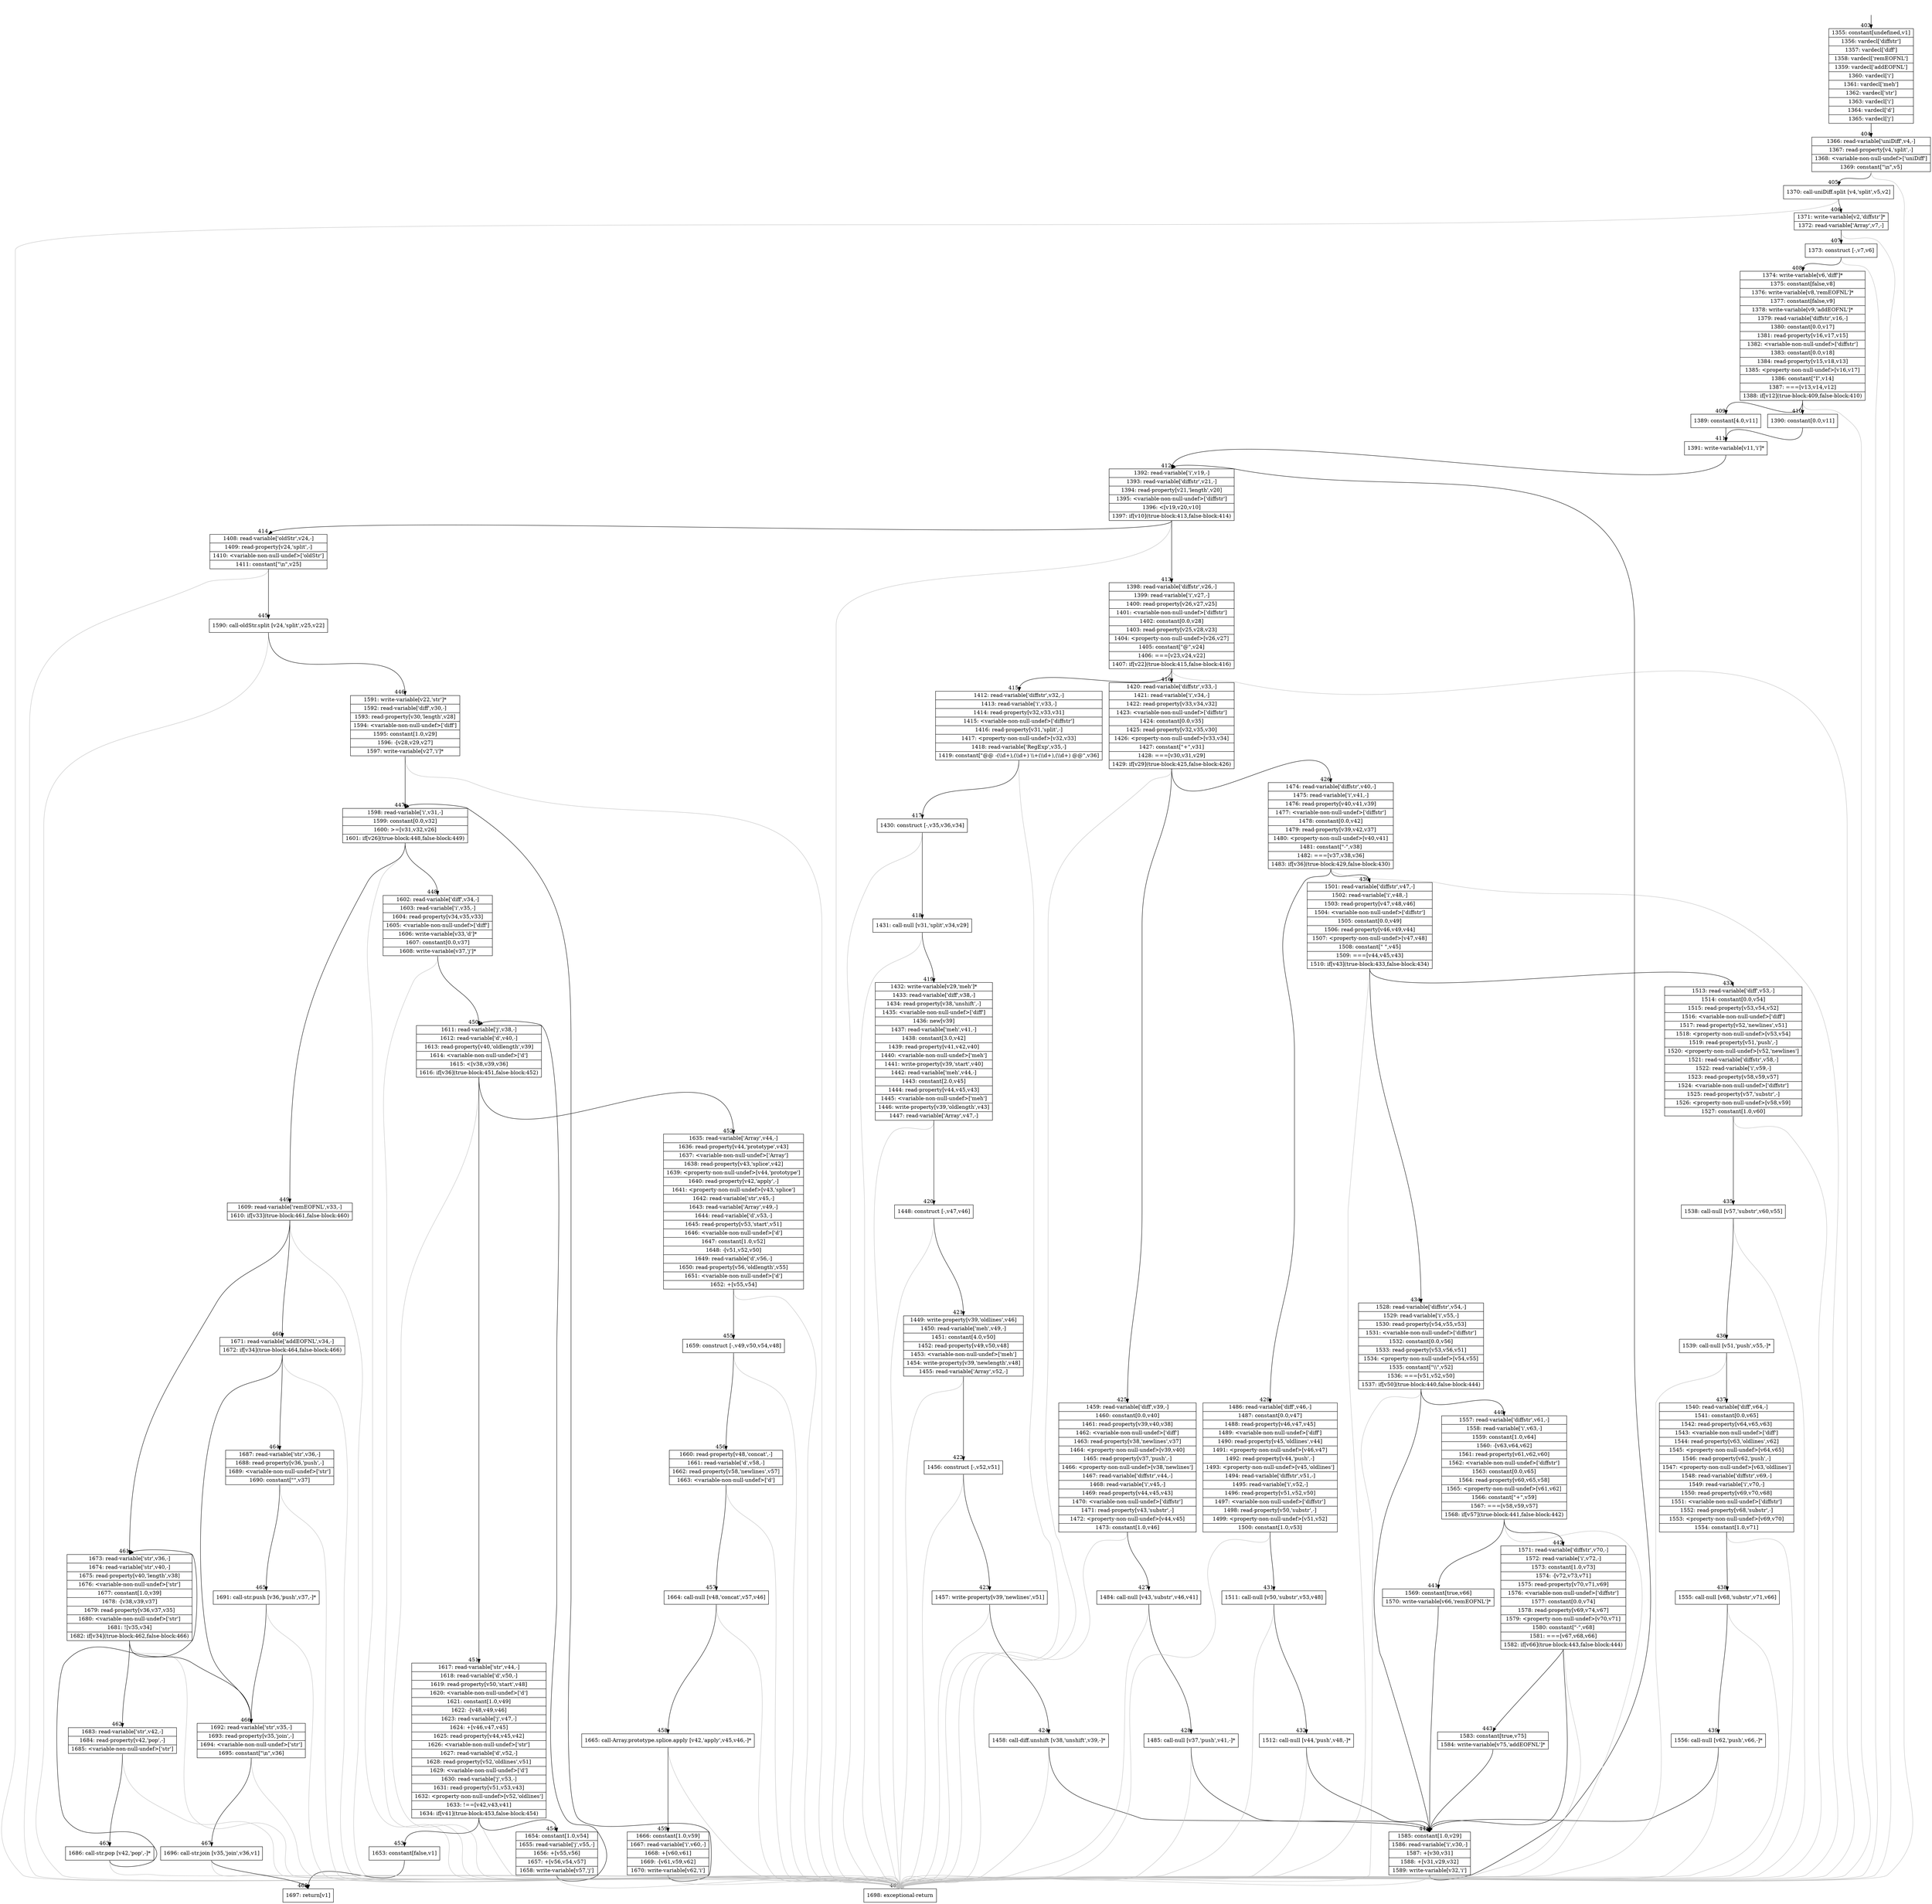 digraph {
rankdir="TD"
BB_entry35[shape=none,label=""];
BB_entry35 -> BB403 [tailport=s, headport=n, headlabel="    403"]
BB403 [shape=record label="{1355: constant[undefined,v1]|1356: vardecl['diffstr']|1357: vardecl['diff']|1358: vardecl['remEOFNL']|1359: vardecl['addEOFNL']|1360: vardecl['i']|1361: vardecl['meh']|1362: vardecl['str']|1363: vardecl['i']|1364: vardecl['d']|1365: vardecl['j']}" ] 
BB403 -> BB404 [tailport=s, headport=n, headlabel="      404"]
BB404 [shape=record label="{1366: read-variable['uniDiff',v4,-]|1367: read-property[v4,'split',-]|1368: \<variable-non-null-undef\>['uniDiff']|1369: constant[\"\\n\",v5]}" ] 
BB404 -> BB405 [tailport=s, headport=n, headlabel="      405"]
BB404 -> BB469 [tailport=s, headport=n, color=gray, headlabel="      469"]
BB405 [shape=record label="{1370: call-uniDiff.split [v4,'split',v5,v2]}" ] 
BB405 -> BB406 [tailport=s, headport=n, headlabel="      406"]
BB405 -> BB469 [tailport=s, headport=n, color=gray]
BB406 [shape=record label="{1371: write-variable[v2,'diffstr']*|1372: read-variable['Array',v7,-]}" ] 
BB406 -> BB407 [tailport=s, headport=n, headlabel="      407"]
BB406 -> BB469 [tailport=s, headport=n, color=gray]
BB407 [shape=record label="{1373: construct [-,v7,v6]}" ] 
BB407 -> BB408 [tailport=s, headport=n, headlabel="      408"]
BB407 -> BB469 [tailport=s, headport=n, color=gray]
BB408 [shape=record label="{1374: write-variable[v6,'diff']*|1375: constant[false,v8]|1376: write-variable[v8,'remEOFNL']*|1377: constant[false,v9]|1378: write-variable[v9,'addEOFNL']*|1379: read-variable['diffstr',v16,-]|1380: constant[0.0,v17]|1381: read-property[v16,v17,v15]|1382: \<variable-non-null-undef\>['diffstr']|1383: constant[0.0,v18]|1384: read-property[v15,v18,v13]|1385: \<property-non-null-undef\>[v16,v17]|1386: constant[\"I\",v14]|1387: ===[v13,v14,v12]|1388: if[v12](true-block:409,false-block:410)}" ] 
BB408 -> BB409 [tailport=s, headport=n, headlabel="      409"]
BB408 -> BB410 [tailport=s, headport=n, headlabel="      410"]
BB408 -> BB469 [tailport=s, headport=n, color=gray]
BB409 [shape=record label="{1389: constant[4.0,v11]}" ] 
BB409 -> BB411 [tailport=s, headport=n, headlabel="      411"]
BB410 [shape=record label="{1390: constant[0.0,v11]}" ] 
BB410 -> BB411 [tailport=s, headport=n]
BB411 [shape=record label="{1391: write-variable[v11,'i']*}" ] 
BB411 -> BB412 [tailport=s, headport=n, headlabel="      412"]
BB412 [shape=record label="{1392: read-variable['i',v19,-]|1393: read-variable['diffstr',v21,-]|1394: read-property[v21,'length',v20]|1395: \<variable-non-null-undef\>['diffstr']|1396: \<[v19,v20,v10]|1397: if[v10](true-block:413,false-block:414)}" ] 
BB412 -> BB413 [tailport=s, headport=n, headlabel="      413"]
BB412 -> BB414 [tailport=s, headport=n, headlabel="      414"]
BB412 -> BB469 [tailport=s, headport=n, color=gray]
BB413 [shape=record label="{1398: read-variable['diffstr',v26,-]|1399: read-variable['i',v27,-]|1400: read-property[v26,v27,v25]|1401: \<variable-non-null-undef\>['diffstr']|1402: constant[0.0,v28]|1403: read-property[v25,v28,v23]|1404: \<property-non-null-undef\>[v26,v27]|1405: constant[\"@\",v24]|1406: ===[v23,v24,v22]|1407: if[v22](true-block:415,false-block:416)}" ] 
BB413 -> BB415 [tailport=s, headport=n, headlabel="      415"]
BB413 -> BB416 [tailport=s, headport=n, headlabel="      416"]
BB413 -> BB469 [tailport=s, headport=n, color=gray]
BB414 [shape=record label="{1408: read-variable['oldStr',v24,-]|1409: read-property[v24,'split',-]|1410: \<variable-non-null-undef\>['oldStr']|1411: constant[\"\\n\",v25]}" ] 
BB414 -> BB445 [tailport=s, headport=n, headlabel="      445"]
BB414 -> BB469 [tailport=s, headport=n, color=gray]
BB415 [shape=record label="{1412: read-variable['diffstr',v32,-]|1413: read-variable['i',v33,-]|1414: read-property[v32,v33,v31]|1415: \<variable-non-null-undef\>['diffstr']|1416: read-property[v31,'split',-]|1417: \<property-non-null-undef\>[v32,v33]|1418: read-variable['RegExp',v35,-]|1419: constant[\"@@ -(\\\\d+),(\\\\d+) \\\\+(\\\\d+),(\\\\d+) @@\",v36]}" ] 
BB415 -> BB417 [tailport=s, headport=n, headlabel="      417"]
BB415 -> BB469 [tailport=s, headport=n, color=gray]
BB416 [shape=record label="{1420: read-variable['diffstr',v33,-]|1421: read-variable['i',v34,-]|1422: read-property[v33,v34,v32]|1423: \<variable-non-null-undef\>['diffstr']|1424: constant[0.0,v35]|1425: read-property[v32,v35,v30]|1426: \<property-non-null-undef\>[v33,v34]|1427: constant[\"+\",v31]|1428: ===[v30,v31,v29]|1429: if[v29](true-block:425,false-block:426)}" ] 
BB416 -> BB425 [tailport=s, headport=n, headlabel="      425"]
BB416 -> BB426 [tailport=s, headport=n, headlabel="      426"]
BB416 -> BB469 [tailport=s, headport=n, color=gray]
BB417 [shape=record label="{1430: construct [-,v35,v36,v34]}" ] 
BB417 -> BB418 [tailport=s, headport=n, headlabel="      418"]
BB417 -> BB469 [tailport=s, headport=n, color=gray]
BB418 [shape=record label="{1431: call-null [v31,'split',v34,v29]}" ] 
BB418 -> BB419 [tailport=s, headport=n, headlabel="      419"]
BB418 -> BB469 [tailport=s, headport=n, color=gray]
BB419 [shape=record label="{1432: write-variable[v29,'meh']*|1433: read-variable['diff',v38,-]|1434: read-property[v38,'unshift',-]|1435: \<variable-non-null-undef\>['diff']|1436: new[v39]|1437: read-variable['meh',v41,-]|1438: constant[3.0,v42]|1439: read-property[v41,v42,v40]|1440: \<variable-non-null-undef\>['meh']|1441: write-property[v39,'start',v40]|1442: read-variable['meh',v44,-]|1443: constant[2.0,v45]|1444: read-property[v44,v45,v43]|1445: \<variable-non-null-undef\>['meh']|1446: write-property[v39,'oldlength',v43]|1447: read-variable['Array',v47,-]}" ] 
BB419 -> BB420 [tailport=s, headport=n, headlabel="      420"]
BB419 -> BB469 [tailport=s, headport=n, color=gray]
BB420 [shape=record label="{1448: construct [-,v47,v46]}" ] 
BB420 -> BB421 [tailport=s, headport=n, headlabel="      421"]
BB420 -> BB469 [tailport=s, headport=n, color=gray]
BB421 [shape=record label="{1449: write-property[v39,'oldlines',v46]|1450: read-variable['meh',v49,-]|1451: constant[4.0,v50]|1452: read-property[v49,v50,v48]|1453: \<variable-non-null-undef\>['meh']|1454: write-property[v39,'newlength',v48]|1455: read-variable['Array',v52,-]}" ] 
BB421 -> BB422 [tailport=s, headport=n, headlabel="      422"]
BB421 -> BB469 [tailport=s, headport=n, color=gray]
BB422 [shape=record label="{1456: construct [-,v52,v51]}" ] 
BB422 -> BB423 [tailport=s, headport=n, headlabel="      423"]
BB422 -> BB469 [tailport=s, headport=n, color=gray]
BB423 [shape=record label="{1457: write-property[v39,'newlines',v51]}" ] 
BB423 -> BB424 [tailport=s, headport=n, headlabel="      424"]
BB423 -> BB469 [tailport=s, headport=n, color=gray]
BB424 [shape=record label="{1458: call-diff.unshift [v38,'unshift',v39,-]*}" ] 
BB424 -> BB444 [tailport=s, headport=n, headlabel="      444"]
BB424 -> BB469 [tailport=s, headport=n, color=gray]
BB425 [shape=record label="{1459: read-variable['diff',v39,-]|1460: constant[0.0,v40]|1461: read-property[v39,v40,v38]|1462: \<variable-non-null-undef\>['diff']|1463: read-property[v38,'newlines',v37]|1464: \<property-non-null-undef\>[v39,v40]|1465: read-property[v37,'push',-]|1466: \<property-non-null-undef\>[v38,'newlines']|1467: read-variable['diffstr',v44,-]|1468: read-variable['i',v45,-]|1469: read-property[v44,v45,v43]|1470: \<variable-non-null-undef\>['diffstr']|1471: read-property[v43,'substr',-]|1472: \<property-non-null-undef\>[v44,v45]|1473: constant[1.0,v46]}" ] 
BB425 -> BB427 [tailport=s, headport=n, headlabel="      427"]
BB425 -> BB469 [tailport=s, headport=n, color=gray]
BB426 [shape=record label="{1474: read-variable['diffstr',v40,-]|1475: read-variable['i',v41,-]|1476: read-property[v40,v41,v39]|1477: \<variable-non-null-undef\>['diffstr']|1478: constant[0.0,v42]|1479: read-property[v39,v42,v37]|1480: \<property-non-null-undef\>[v40,v41]|1481: constant[\"-\",v38]|1482: ===[v37,v38,v36]|1483: if[v36](true-block:429,false-block:430)}" ] 
BB426 -> BB429 [tailport=s, headport=n, headlabel="      429"]
BB426 -> BB430 [tailport=s, headport=n, headlabel="      430"]
BB426 -> BB469 [tailport=s, headport=n, color=gray]
BB427 [shape=record label="{1484: call-null [v43,'substr',v46,v41]}" ] 
BB427 -> BB428 [tailport=s, headport=n, headlabel="      428"]
BB427 -> BB469 [tailport=s, headport=n, color=gray]
BB428 [shape=record label="{1485: call-null [v37,'push',v41,-]*}" ] 
BB428 -> BB444 [tailport=s, headport=n]
BB428 -> BB469 [tailport=s, headport=n, color=gray]
BB429 [shape=record label="{1486: read-variable['diff',v46,-]|1487: constant[0.0,v47]|1488: read-property[v46,v47,v45]|1489: \<variable-non-null-undef\>['diff']|1490: read-property[v45,'oldlines',v44]|1491: \<property-non-null-undef\>[v46,v47]|1492: read-property[v44,'push',-]|1493: \<property-non-null-undef\>[v45,'oldlines']|1494: read-variable['diffstr',v51,-]|1495: read-variable['i',v52,-]|1496: read-property[v51,v52,v50]|1497: \<variable-non-null-undef\>['diffstr']|1498: read-property[v50,'substr',-]|1499: \<property-non-null-undef\>[v51,v52]|1500: constant[1.0,v53]}" ] 
BB429 -> BB431 [tailport=s, headport=n, headlabel="      431"]
BB429 -> BB469 [tailport=s, headport=n, color=gray]
BB430 [shape=record label="{1501: read-variable['diffstr',v47,-]|1502: read-variable['i',v48,-]|1503: read-property[v47,v48,v46]|1504: \<variable-non-null-undef\>['diffstr']|1505: constant[0.0,v49]|1506: read-property[v46,v49,v44]|1507: \<property-non-null-undef\>[v47,v48]|1508: constant[\" \",v45]|1509: ===[v44,v45,v43]|1510: if[v43](true-block:433,false-block:434)}" ] 
BB430 -> BB433 [tailport=s, headport=n, headlabel="      433"]
BB430 -> BB434 [tailport=s, headport=n, headlabel="      434"]
BB430 -> BB469 [tailport=s, headport=n, color=gray]
BB431 [shape=record label="{1511: call-null [v50,'substr',v53,v48]}" ] 
BB431 -> BB432 [tailport=s, headport=n, headlabel="      432"]
BB431 -> BB469 [tailport=s, headport=n, color=gray]
BB432 [shape=record label="{1512: call-null [v44,'push',v48,-]*}" ] 
BB432 -> BB444 [tailport=s, headport=n]
BB432 -> BB469 [tailport=s, headport=n, color=gray]
BB433 [shape=record label="{1513: read-variable['diff',v53,-]|1514: constant[0.0,v54]|1515: read-property[v53,v54,v52]|1516: \<variable-non-null-undef\>['diff']|1517: read-property[v52,'newlines',v51]|1518: \<property-non-null-undef\>[v53,v54]|1519: read-property[v51,'push',-]|1520: \<property-non-null-undef\>[v52,'newlines']|1521: read-variable['diffstr',v58,-]|1522: read-variable['i',v59,-]|1523: read-property[v58,v59,v57]|1524: \<variable-non-null-undef\>['diffstr']|1525: read-property[v57,'substr',-]|1526: \<property-non-null-undef\>[v58,v59]|1527: constant[1.0,v60]}" ] 
BB433 -> BB435 [tailport=s, headport=n, headlabel="      435"]
BB433 -> BB469 [tailport=s, headport=n, color=gray]
BB434 [shape=record label="{1528: read-variable['diffstr',v54,-]|1529: read-variable['i',v55,-]|1530: read-property[v54,v55,v53]|1531: \<variable-non-null-undef\>['diffstr']|1532: constant[0.0,v56]|1533: read-property[v53,v56,v51]|1534: \<property-non-null-undef\>[v54,v55]|1535: constant[\"\\\\\",v52]|1536: ===[v51,v52,v50]|1537: if[v50](true-block:440,false-block:444)}" ] 
BB434 -> BB440 [tailport=s, headport=n, headlabel="      440"]
BB434 -> BB444 [tailport=s, headport=n]
BB434 -> BB469 [tailport=s, headport=n, color=gray]
BB435 [shape=record label="{1538: call-null [v57,'substr',v60,v55]}" ] 
BB435 -> BB436 [tailport=s, headport=n, headlabel="      436"]
BB435 -> BB469 [tailport=s, headport=n, color=gray]
BB436 [shape=record label="{1539: call-null [v51,'push',v55,-]*}" ] 
BB436 -> BB437 [tailport=s, headport=n, headlabel="      437"]
BB436 -> BB469 [tailport=s, headport=n, color=gray]
BB437 [shape=record label="{1540: read-variable['diff',v64,-]|1541: constant[0.0,v65]|1542: read-property[v64,v65,v63]|1543: \<variable-non-null-undef\>['diff']|1544: read-property[v63,'oldlines',v62]|1545: \<property-non-null-undef\>[v64,v65]|1546: read-property[v62,'push',-]|1547: \<property-non-null-undef\>[v63,'oldlines']|1548: read-variable['diffstr',v69,-]|1549: read-variable['i',v70,-]|1550: read-property[v69,v70,v68]|1551: \<variable-non-null-undef\>['diffstr']|1552: read-property[v68,'substr',-]|1553: \<property-non-null-undef\>[v69,v70]|1554: constant[1.0,v71]}" ] 
BB437 -> BB438 [tailport=s, headport=n, headlabel="      438"]
BB437 -> BB469 [tailport=s, headport=n, color=gray]
BB438 [shape=record label="{1555: call-null [v68,'substr',v71,v66]}" ] 
BB438 -> BB439 [tailport=s, headport=n, headlabel="      439"]
BB438 -> BB469 [tailport=s, headport=n, color=gray]
BB439 [shape=record label="{1556: call-null [v62,'push',v66,-]*}" ] 
BB439 -> BB444 [tailport=s, headport=n]
BB439 -> BB469 [tailport=s, headport=n, color=gray]
BB440 [shape=record label="{1557: read-variable['diffstr',v61,-]|1558: read-variable['i',v63,-]|1559: constant[1.0,v64]|1560: -[v63,v64,v62]|1561: read-property[v61,v62,v60]|1562: \<variable-non-null-undef\>['diffstr']|1563: constant[0.0,v65]|1564: read-property[v60,v65,v58]|1565: \<property-non-null-undef\>[v61,v62]|1566: constant[\"+\",v59]|1567: ===[v58,v59,v57]|1568: if[v57](true-block:441,false-block:442)}" ] 
BB440 -> BB441 [tailport=s, headport=n, headlabel="      441"]
BB440 -> BB442 [tailport=s, headport=n, headlabel="      442"]
BB440 -> BB469 [tailport=s, headport=n, color=gray]
BB441 [shape=record label="{1569: constant[true,v66]|1570: write-variable[v66,'remEOFNL']*}" ] 
BB441 -> BB444 [tailport=s, headport=n]
BB442 [shape=record label="{1571: read-variable['diffstr',v70,-]|1572: read-variable['i',v72,-]|1573: constant[1.0,v73]|1574: -[v72,v73,v71]|1575: read-property[v70,v71,v69]|1576: \<variable-non-null-undef\>['diffstr']|1577: constant[0.0,v74]|1578: read-property[v69,v74,v67]|1579: \<property-non-null-undef\>[v70,v71]|1580: constant[\"-\",v68]|1581: ===[v67,v68,v66]|1582: if[v66](true-block:443,false-block:444)}" ] 
BB442 -> BB443 [tailport=s, headport=n, headlabel="      443"]
BB442 -> BB444 [tailport=s, headport=n]
BB442 -> BB469 [tailport=s, headport=n, color=gray]
BB443 [shape=record label="{1583: constant[true,v75]|1584: write-variable[v75,'addEOFNL']*}" ] 
BB443 -> BB444 [tailport=s, headport=n]
BB444 [shape=record label="{1585: constant[1.0,v29]|1586: read-variable['i',v30,-]|1587: +[v30,v31]|1588: +[v31,v29,v32]|1589: write-variable[v32,'i']}" ] 
BB444 -> BB412 [tailport=s, headport=n]
BB444 -> BB469 [tailport=s, headport=n, color=gray]
BB445 [shape=record label="{1590: call-oldStr.split [v24,'split',v25,v22]}" ] 
BB445 -> BB446 [tailport=s, headport=n, headlabel="      446"]
BB445 -> BB469 [tailport=s, headport=n, color=gray]
BB446 [shape=record label="{1591: write-variable[v22,'str']*|1592: read-variable['diff',v30,-]|1593: read-property[v30,'length',v28]|1594: \<variable-non-null-undef\>['diff']|1595: constant[1.0,v29]|1596: -[v28,v29,v27]|1597: write-variable[v27,'i']*}" ] 
BB446 -> BB447 [tailport=s, headport=n, headlabel="      447"]
BB446 -> BB469 [tailport=s, headport=n, color=gray]
BB447 [shape=record label="{1598: read-variable['i',v31,-]|1599: constant[0.0,v32]|1600: \>=[v31,v32,v26]|1601: if[v26](true-block:448,false-block:449)}" ] 
BB447 -> BB448 [tailport=s, headport=n, headlabel="      448"]
BB447 -> BB449 [tailport=s, headport=n, headlabel="      449"]
BB447 -> BB469 [tailport=s, headport=n, color=gray]
BB448 [shape=record label="{1602: read-variable['diff',v34,-]|1603: read-variable['i',v35,-]|1604: read-property[v34,v35,v33]|1605: \<variable-non-null-undef\>['diff']|1606: write-variable[v33,'d']*|1607: constant[0.0,v37]|1608: write-variable[v37,'j']*}" ] 
BB448 -> BB450 [tailport=s, headport=n, headlabel="      450"]
BB448 -> BB469 [tailport=s, headport=n, color=gray]
BB449 [shape=record label="{1609: read-variable['remEOFNL',v33,-]|1610: if[v33](true-block:461,false-block:460)}" ] 
BB449 -> BB461 [tailport=s, headport=n, headlabel="      461"]
BB449 -> BB460 [tailport=s, headport=n, headlabel="      460"]
BB449 -> BB469 [tailport=s, headport=n, color=gray]
BB450 [shape=record label="{1611: read-variable['j',v38,-]|1612: read-variable['d',v40,-]|1613: read-property[v40,'oldlength',v39]|1614: \<variable-non-null-undef\>['d']|1615: \<[v38,v39,v36]|1616: if[v36](true-block:451,false-block:452)}" ] 
BB450 -> BB451 [tailport=s, headport=n, headlabel="      451"]
BB450 -> BB452 [tailport=s, headport=n, headlabel="      452"]
BB450 -> BB469 [tailport=s, headport=n, color=gray]
BB451 [shape=record label="{1617: read-variable['str',v44,-]|1618: read-variable['d',v50,-]|1619: read-property[v50,'start',v48]|1620: \<variable-non-null-undef\>['d']|1621: constant[1.0,v49]|1622: -[v48,v49,v46]|1623: read-variable['j',v47,-]|1624: +[v46,v47,v45]|1625: read-property[v44,v45,v42]|1626: \<variable-non-null-undef\>['str']|1627: read-variable['d',v52,-]|1628: read-property[v52,'oldlines',v51]|1629: \<variable-non-null-undef\>['d']|1630: read-variable['j',v53,-]|1631: read-property[v51,v53,v43]|1632: \<property-non-null-undef\>[v52,'oldlines']|1633: !==[v42,v43,v41]|1634: if[v41](true-block:453,false-block:454)}" ] 
BB451 -> BB453 [tailport=s, headport=n, headlabel="      453"]
BB451 -> BB454 [tailport=s, headport=n, headlabel="      454"]
BB451 -> BB469 [tailport=s, headport=n, color=gray]
BB452 [shape=record label="{1635: read-variable['Array',v44,-]|1636: read-property[v44,'prototype',v43]|1637: \<variable-non-null-undef\>['Array']|1638: read-property[v43,'splice',v42]|1639: \<property-non-null-undef\>[v44,'prototype']|1640: read-property[v42,'apply',-]|1641: \<property-non-null-undef\>[v43,'splice']|1642: read-variable['str',v45,-]|1643: read-variable['Array',v49,-]|1644: read-variable['d',v53,-]|1645: read-property[v53,'start',v51]|1646: \<variable-non-null-undef\>['d']|1647: constant[1.0,v52]|1648: -[v51,v52,v50]|1649: read-variable['d',v56,-]|1650: read-property[v56,'oldlength',v55]|1651: \<variable-non-null-undef\>['d']|1652: +[v55,v54]}" ] 
BB452 -> BB455 [tailport=s, headport=n, headlabel="      455"]
BB452 -> BB469 [tailport=s, headport=n, color=gray]
BB453 [shape=record label="{1653: constant[false,v1]}" ] 
BB453 -> BB468 [tailport=s, headport=n, headlabel="      468"]
BB454 [shape=record label="{1654: constant[1.0,v54]|1655: read-variable['j',v55,-]|1656: +[v55,v56]|1657: +[v56,v54,v57]|1658: write-variable[v57,'j']}" ] 
BB454 -> BB450 [tailport=s, headport=n]
BB454 -> BB469 [tailport=s, headport=n, color=gray]
BB455 [shape=record label="{1659: construct [-,v49,v50,v54,v48]}" ] 
BB455 -> BB456 [tailport=s, headport=n, headlabel="      456"]
BB455 -> BB469 [tailport=s, headport=n, color=gray]
BB456 [shape=record label="{1660: read-property[v48,'concat',-]|1661: read-variable['d',v58,-]|1662: read-property[v58,'newlines',v57]|1663: \<variable-non-null-undef\>['d']}" ] 
BB456 -> BB457 [tailport=s, headport=n, headlabel="      457"]
BB456 -> BB469 [tailport=s, headport=n, color=gray]
BB457 [shape=record label="{1664: call-null [v48,'concat',v57,v46]}" ] 
BB457 -> BB458 [tailport=s, headport=n, headlabel="      458"]
BB457 -> BB469 [tailport=s, headport=n, color=gray]
BB458 [shape=record label="{1665: call-Array.prototype.splice.apply [v42,'apply',v45,v46,-]*}" ] 
BB458 -> BB459 [tailport=s, headport=n, headlabel="      459"]
BB458 -> BB469 [tailport=s, headport=n, color=gray]
BB459 [shape=record label="{1666: constant[1.0,v59]|1667: read-variable['i',v60,-]|1668: +[v60,v61]|1669: -[v61,v59,v62]|1670: write-variable[v62,'i']}" ] 
BB459 -> BB447 [tailport=s, headport=n]
BB459 -> BB469 [tailport=s, headport=n, color=gray]
BB460 [shape=record label="{1671: read-variable['addEOFNL',v34,-]|1672: if[v34](true-block:464,false-block:466)}" ] 
BB460 -> BB464 [tailport=s, headport=n, headlabel="      464"]
BB460 -> BB466 [tailport=s, headport=n, headlabel="      466"]
BB460 -> BB469 [tailport=s, headport=n, color=gray]
BB461 [shape=record label="{1673: read-variable['str',v36,-]|1674: read-variable['str',v40,-]|1675: read-property[v40,'length',v38]|1676: \<variable-non-null-undef\>['str']|1677: constant[1.0,v39]|1678: -[v38,v39,v37]|1679: read-property[v36,v37,v35]|1680: \<variable-non-null-undef\>['str']|1681: ![v35,v34]|1682: if[v34](true-block:462,false-block:466)}" ] 
BB461 -> BB462 [tailport=s, headport=n, headlabel="      462"]
BB461 -> BB466 [tailport=s, headport=n]
BB461 -> BB469 [tailport=s, headport=n, color=gray]
BB462 [shape=record label="{1683: read-variable['str',v42,-]|1684: read-property[v42,'pop',-]|1685: \<variable-non-null-undef\>['str']}" ] 
BB462 -> BB463 [tailport=s, headport=n, headlabel="      463"]
BB462 -> BB469 [tailport=s, headport=n, color=gray]
BB463 [shape=record label="{1686: call-str.pop [v42,'pop',-]*}" ] 
BB463 -> BB461 [tailport=s, headport=n]
BB463 -> BB469 [tailport=s, headport=n, color=gray]
BB464 [shape=record label="{1687: read-variable['str',v36,-]|1688: read-property[v36,'push',-]|1689: \<variable-non-null-undef\>['str']|1690: constant[\"\",v37]}" ] 
BB464 -> BB465 [tailport=s, headport=n, headlabel="      465"]
BB464 -> BB469 [tailport=s, headport=n, color=gray]
BB465 [shape=record label="{1691: call-str.push [v36,'push',v37,-]*}" ] 
BB465 -> BB466 [tailport=s, headport=n]
BB465 -> BB469 [tailport=s, headport=n, color=gray]
BB466 [shape=record label="{1692: read-variable['str',v35,-]|1693: read-property[v35,'join',-]|1694: \<variable-non-null-undef\>['str']|1695: constant[\"\\n\",v36]}" ] 
BB466 -> BB467 [tailport=s, headport=n, headlabel="      467"]
BB466 -> BB469 [tailport=s, headport=n, color=gray]
BB467 [shape=record label="{1696: call-str.join [v35,'join',v36,v1]}" ] 
BB467 -> BB468 [tailport=s, headport=n]
BB467 -> BB469 [tailport=s, headport=n, color=gray]
BB468 [shape=record label="{1697: return[v1]}" ] 
BB469 [shape=record label="{1698: exceptional-return}" ] 
//#$~ 389
}
